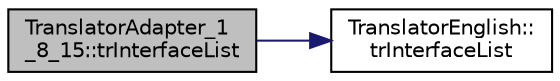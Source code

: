 digraph "TranslatorAdapter_1_8_15::trInterfaceList"
{
 // LATEX_PDF_SIZE
  edge [fontname="Helvetica",fontsize="10",labelfontname="Helvetica",labelfontsize="10"];
  node [fontname="Helvetica",fontsize="10",shape=record];
  rankdir="LR";
  Node1 [label="TranslatorAdapter_1\l_8_15::trInterfaceList",height=0.2,width=0.4,color="black", fillcolor="grey75", style="filled", fontcolor="black",tooltip=" "];
  Node1 -> Node2 [color="midnightblue",fontsize="10",style="solid",fontname="Helvetica"];
  Node2 [label="TranslatorEnglish::\ltrInterfaceList",height=0.2,width=0.4,color="black", fillcolor="white", style="filled",URL="$classTranslatorEnglish.html#a0f36411f5837e6fbd69c8ae2319f6fdb",tooltip=" "];
}
